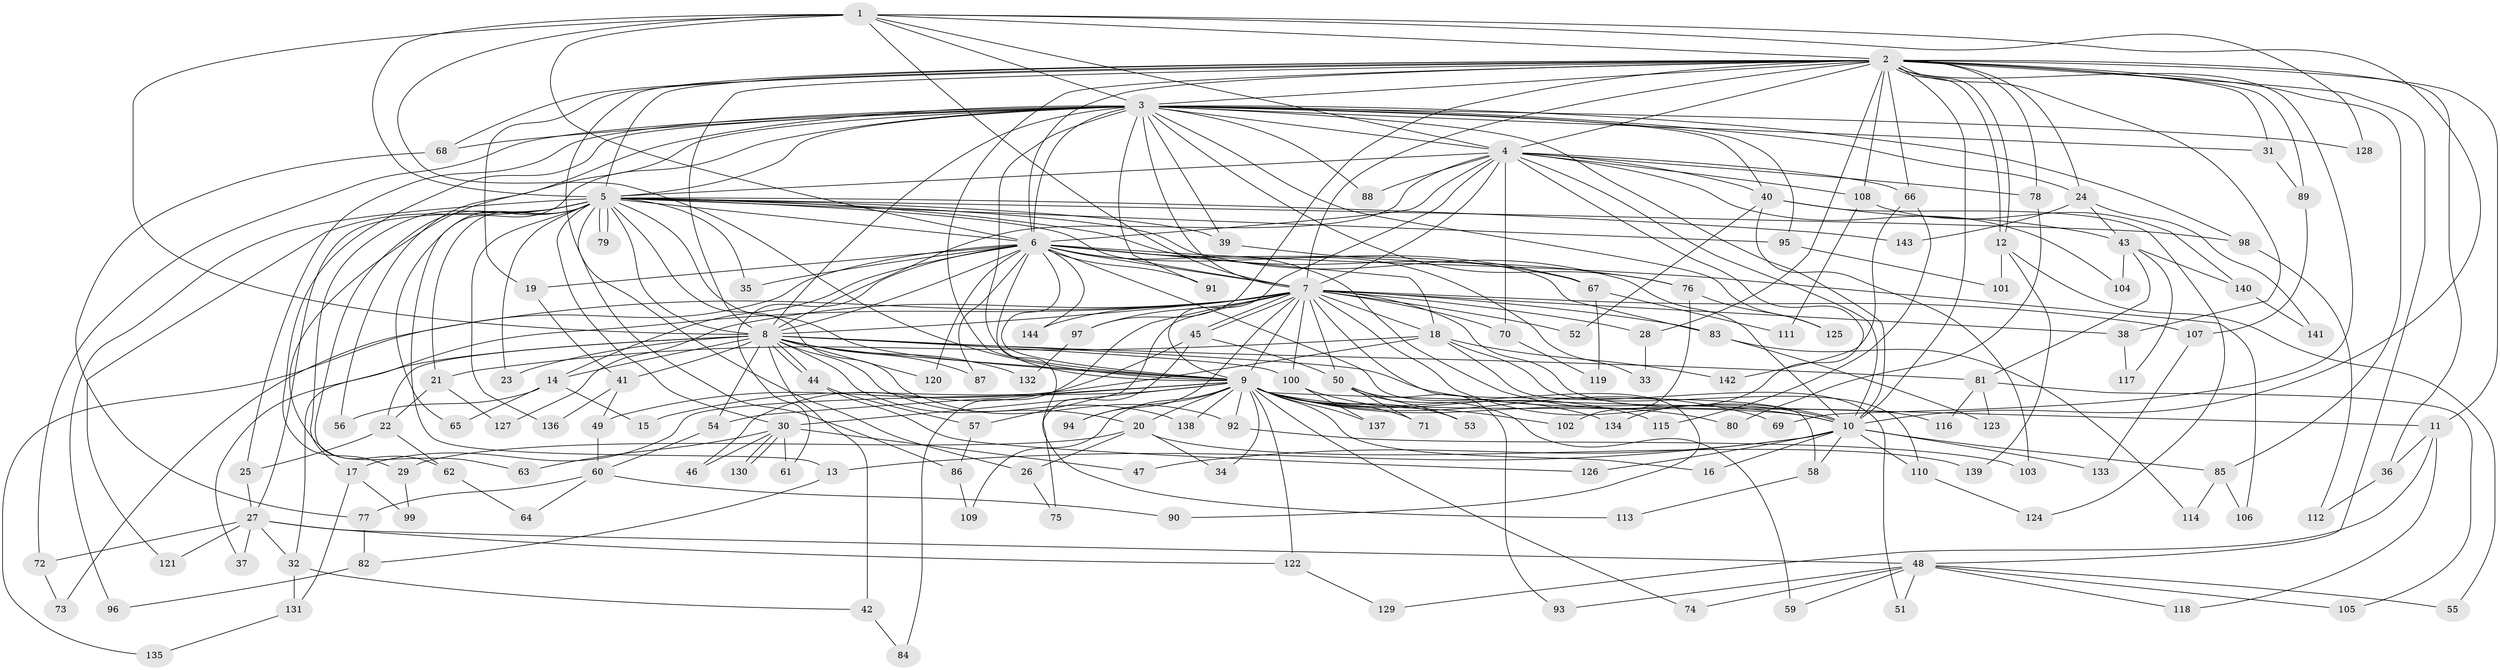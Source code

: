 // Generated by graph-tools (version 1.1) at 2025/45/03/09/25 04:45:30]
// undirected, 144 vertices, 313 edges
graph export_dot {
graph [start="1"]
  node [color=gray90,style=filled];
  1;
  2;
  3;
  4;
  5;
  6;
  7;
  8;
  9;
  10;
  11;
  12;
  13;
  14;
  15;
  16;
  17;
  18;
  19;
  20;
  21;
  22;
  23;
  24;
  25;
  26;
  27;
  28;
  29;
  30;
  31;
  32;
  33;
  34;
  35;
  36;
  37;
  38;
  39;
  40;
  41;
  42;
  43;
  44;
  45;
  46;
  47;
  48;
  49;
  50;
  51;
  52;
  53;
  54;
  55;
  56;
  57;
  58;
  59;
  60;
  61;
  62;
  63;
  64;
  65;
  66;
  67;
  68;
  69;
  70;
  71;
  72;
  73;
  74;
  75;
  76;
  77;
  78;
  79;
  80;
  81;
  82;
  83;
  84;
  85;
  86;
  87;
  88;
  89;
  90;
  91;
  92;
  93;
  94;
  95;
  96;
  97;
  98;
  99;
  100;
  101;
  102;
  103;
  104;
  105;
  106;
  107;
  108;
  109;
  110;
  111;
  112;
  113;
  114;
  115;
  116;
  117;
  118;
  119;
  120;
  121;
  122;
  123;
  124;
  125;
  126;
  127;
  128;
  129;
  130;
  131;
  132;
  133;
  134;
  135;
  136;
  137;
  138;
  139;
  140;
  141;
  142;
  143;
  144;
  1 -- 2;
  1 -- 3;
  1 -- 4;
  1 -- 5;
  1 -- 6;
  1 -- 7;
  1 -- 8;
  1 -- 9;
  1 -- 10;
  1 -- 128;
  2 -- 3;
  2 -- 4;
  2 -- 5;
  2 -- 6;
  2 -- 7;
  2 -- 8;
  2 -- 9;
  2 -- 10;
  2 -- 11;
  2 -- 12;
  2 -- 12;
  2 -- 19;
  2 -- 24;
  2 -- 26;
  2 -- 28;
  2 -- 31;
  2 -- 36;
  2 -- 38;
  2 -- 48;
  2 -- 66;
  2 -- 68;
  2 -- 69;
  2 -- 78;
  2 -- 85;
  2 -- 89;
  2 -- 97;
  2 -- 108;
  3 -- 4;
  3 -- 5;
  3 -- 6;
  3 -- 7;
  3 -- 8;
  3 -- 9;
  3 -- 10;
  3 -- 24;
  3 -- 25;
  3 -- 29;
  3 -- 31;
  3 -- 39;
  3 -- 40;
  3 -- 56;
  3 -- 62;
  3 -- 65;
  3 -- 68;
  3 -- 72;
  3 -- 76;
  3 -- 88;
  3 -- 91;
  3 -- 95;
  3 -- 98;
  3 -- 125;
  3 -- 128;
  4 -- 5;
  4 -- 6;
  4 -- 7;
  4 -- 8;
  4 -- 9;
  4 -- 10;
  4 -- 40;
  4 -- 66;
  4 -- 70;
  4 -- 78;
  4 -- 88;
  4 -- 104;
  4 -- 108;
  4 -- 134;
  5 -- 6;
  5 -- 7;
  5 -- 8;
  5 -- 9;
  5 -- 10;
  5 -- 13;
  5 -- 17;
  5 -- 21;
  5 -- 23;
  5 -- 27;
  5 -- 30;
  5 -- 35;
  5 -- 39;
  5 -- 63;
  5 -- 67;
  5 -- 79;
  5 -- 79;
  5 -- 86;
  5 -- 92;
  5 -- 95;
  5 -- 96;
  5 -- 98;
  5 -- 121;
  5 -- 136;
  5 -- 143;
  6 -- 7;
  6 -- 8;
  6 -- 9;
  6 -- 10;
  6 -- 14;
  6 -- 18;
  6 -- 19;
  6 -- 33;
  6 -- 35;
  6 -- 61;
  6 -- 67;
  6 -- 73;
  6 -- 83;
  6 -- 87;
  6 -- 90;
  6 -- 91;
  6 -- 106;
  6 -- 113;
  6 -- 120;
  6 -- 144;
  7 -- 8;
  7 -- 9;
  7 -- 10;
  7 -- 18;
  7 -- 28;
  7 -- 32;
  7 -- 38;
  7 -- 45;
  7 -- 45;
  7 -- 50;
  7 -- 52;
  7 -- 57;
  7 -- 58;
  7 -- 70;
  7 -- 83;
  7 -- 84;
  7 -- 94;
  7 -- 97;
  7 -- 100;
  7 -- 107;
  7 -- 116;
  7 -- 127;
  7 -- 135;
  7 -- 144;
  8 -- 9;
  8 -- 10;
  8 -- 14;
  8 -- 20;
  8 -- 22;
  8 -- 23;
  8 -- 37;
  8 -- 41;
  8 -- 42;
  8 -- 44;
  8 -- 44;
  8 -- 54;
  8 -- 81;
  8 -- 87;
  8 -- 100;
  8 -- 120;
  8 -- 132;
  8 -- 138;
  9 -- 10;
  9 -- 11;
  9 -- 15;
  9 -- 16;
  9 -- 17;
  9 -- 20;
  9 -- 30;
  9 -- 34;
  9 -- 53;
  9 -- 54;
  9 -- 69;
  9 -- 71;
  9 -- 74;
  9 -- 80;
  9 -- 92;
  9 -- 94;
  9 -- 109;
  9 -- 115;
  9 -- 122;
  9 -- 134;
  9 -- 137;
  9 -- 138;
  10 -- 13;
  10 -- 16;
  10 -- 47;
  10 -- 58;
  10 -- 85;
  10 -- 110;
  10 -- 126;
  10 -- 133;
  11 -- 36;
  11 -- 118;
  11 -- 129;
  12 -- 55;
  12 -- 101;
  12 -- 139;
  13 -- 82;
  14 -- 15;
  14 -- 56;
  14 -- 65;
  17 -- 99;
  17 -- 131;
  18 -- 21;
  18 -- 49;
  18 -- 51;
  18 -- 110;
  18 -- 142;
  19 -- 41;
  20 -- 26;
  20 -- 29;
  20 -- 34;
  20 -- 139;
  21 -- 22;
  21 -- 127;
  22 -- 25;
  22 -- 62;
  24 -- 43;
  24 -- 141;
  24 -- 143;
  25 -- 27;
  26 -- 75;
  27 -- 32;
  27 -- 37;
  27 -- 48;
  27 -- 72;
  27 -- 121;
  27 -- 122;
  28 -- 33;
  29 -- 99;
  30 -- 46;
  30 -- 47;
  30 -- 61;
  30 -- 63;
  30 -- 130;
  30 -- 130;
  31 -- 89;
  32 -- 42;
  32 -- 131;
  36 -- 112;
  38 -- 117;
  39 -- 76;
  40 -- 43;
  40 -- 52;
  40 -- 103;
  40 -- 124;
  41 -- 49;
  41 -- 136;
  42 -- 84;
  43 -- 81;
  43 -- 104;
  43 -- 117;
  43 -- 140;
  44 -- 57;
  44 -- 126;
  45 -- 46;
  45 -- 50;
  45 -- 75;
  48 -- 51;
  48 -- 55;
  48 -- 59;
  48 -- 74;
  48 -- 93;
  48 -- 105;
  48 -- 118;
  49 -- 60;
  50 -- 53;
  50 -- 59;
  50 -- 71;
  50 -- 93;
  54 -- 60;
  57 -- 86;
  58 -- 113;
  60 -- 64;
  60 -- 77;
  60 -- 90;
  62 -- 64;
  66 -- 115;
  66 -- 142;
  67 -- 111;
  67 -- 119;
  68 -- 77;
  70 -- 119;
  72 -- 73;
  76 -- 102;
  76 -- 125;
  77 -- 82;
  78 -- 80;
  81 -- 105;
  81 -- 116;
  81 -- 123;
  82 -- 96;
  83 -- 114;
  83 -- 123;
  85 -- 106;
  85 -- 114;
  86 -- 109;
  89 -- 107;
  92 -- 103;
  95 -- 101;
  97 -- 132;
  98 -- 112;
  100 -- 102;
  100 -- 137;
  107 -- 133;
  108 -- 111;
  108 -- 140;
  110 -- 124;
  122 -- 129;
  131 -- 135;
  140 -- 141;
}
